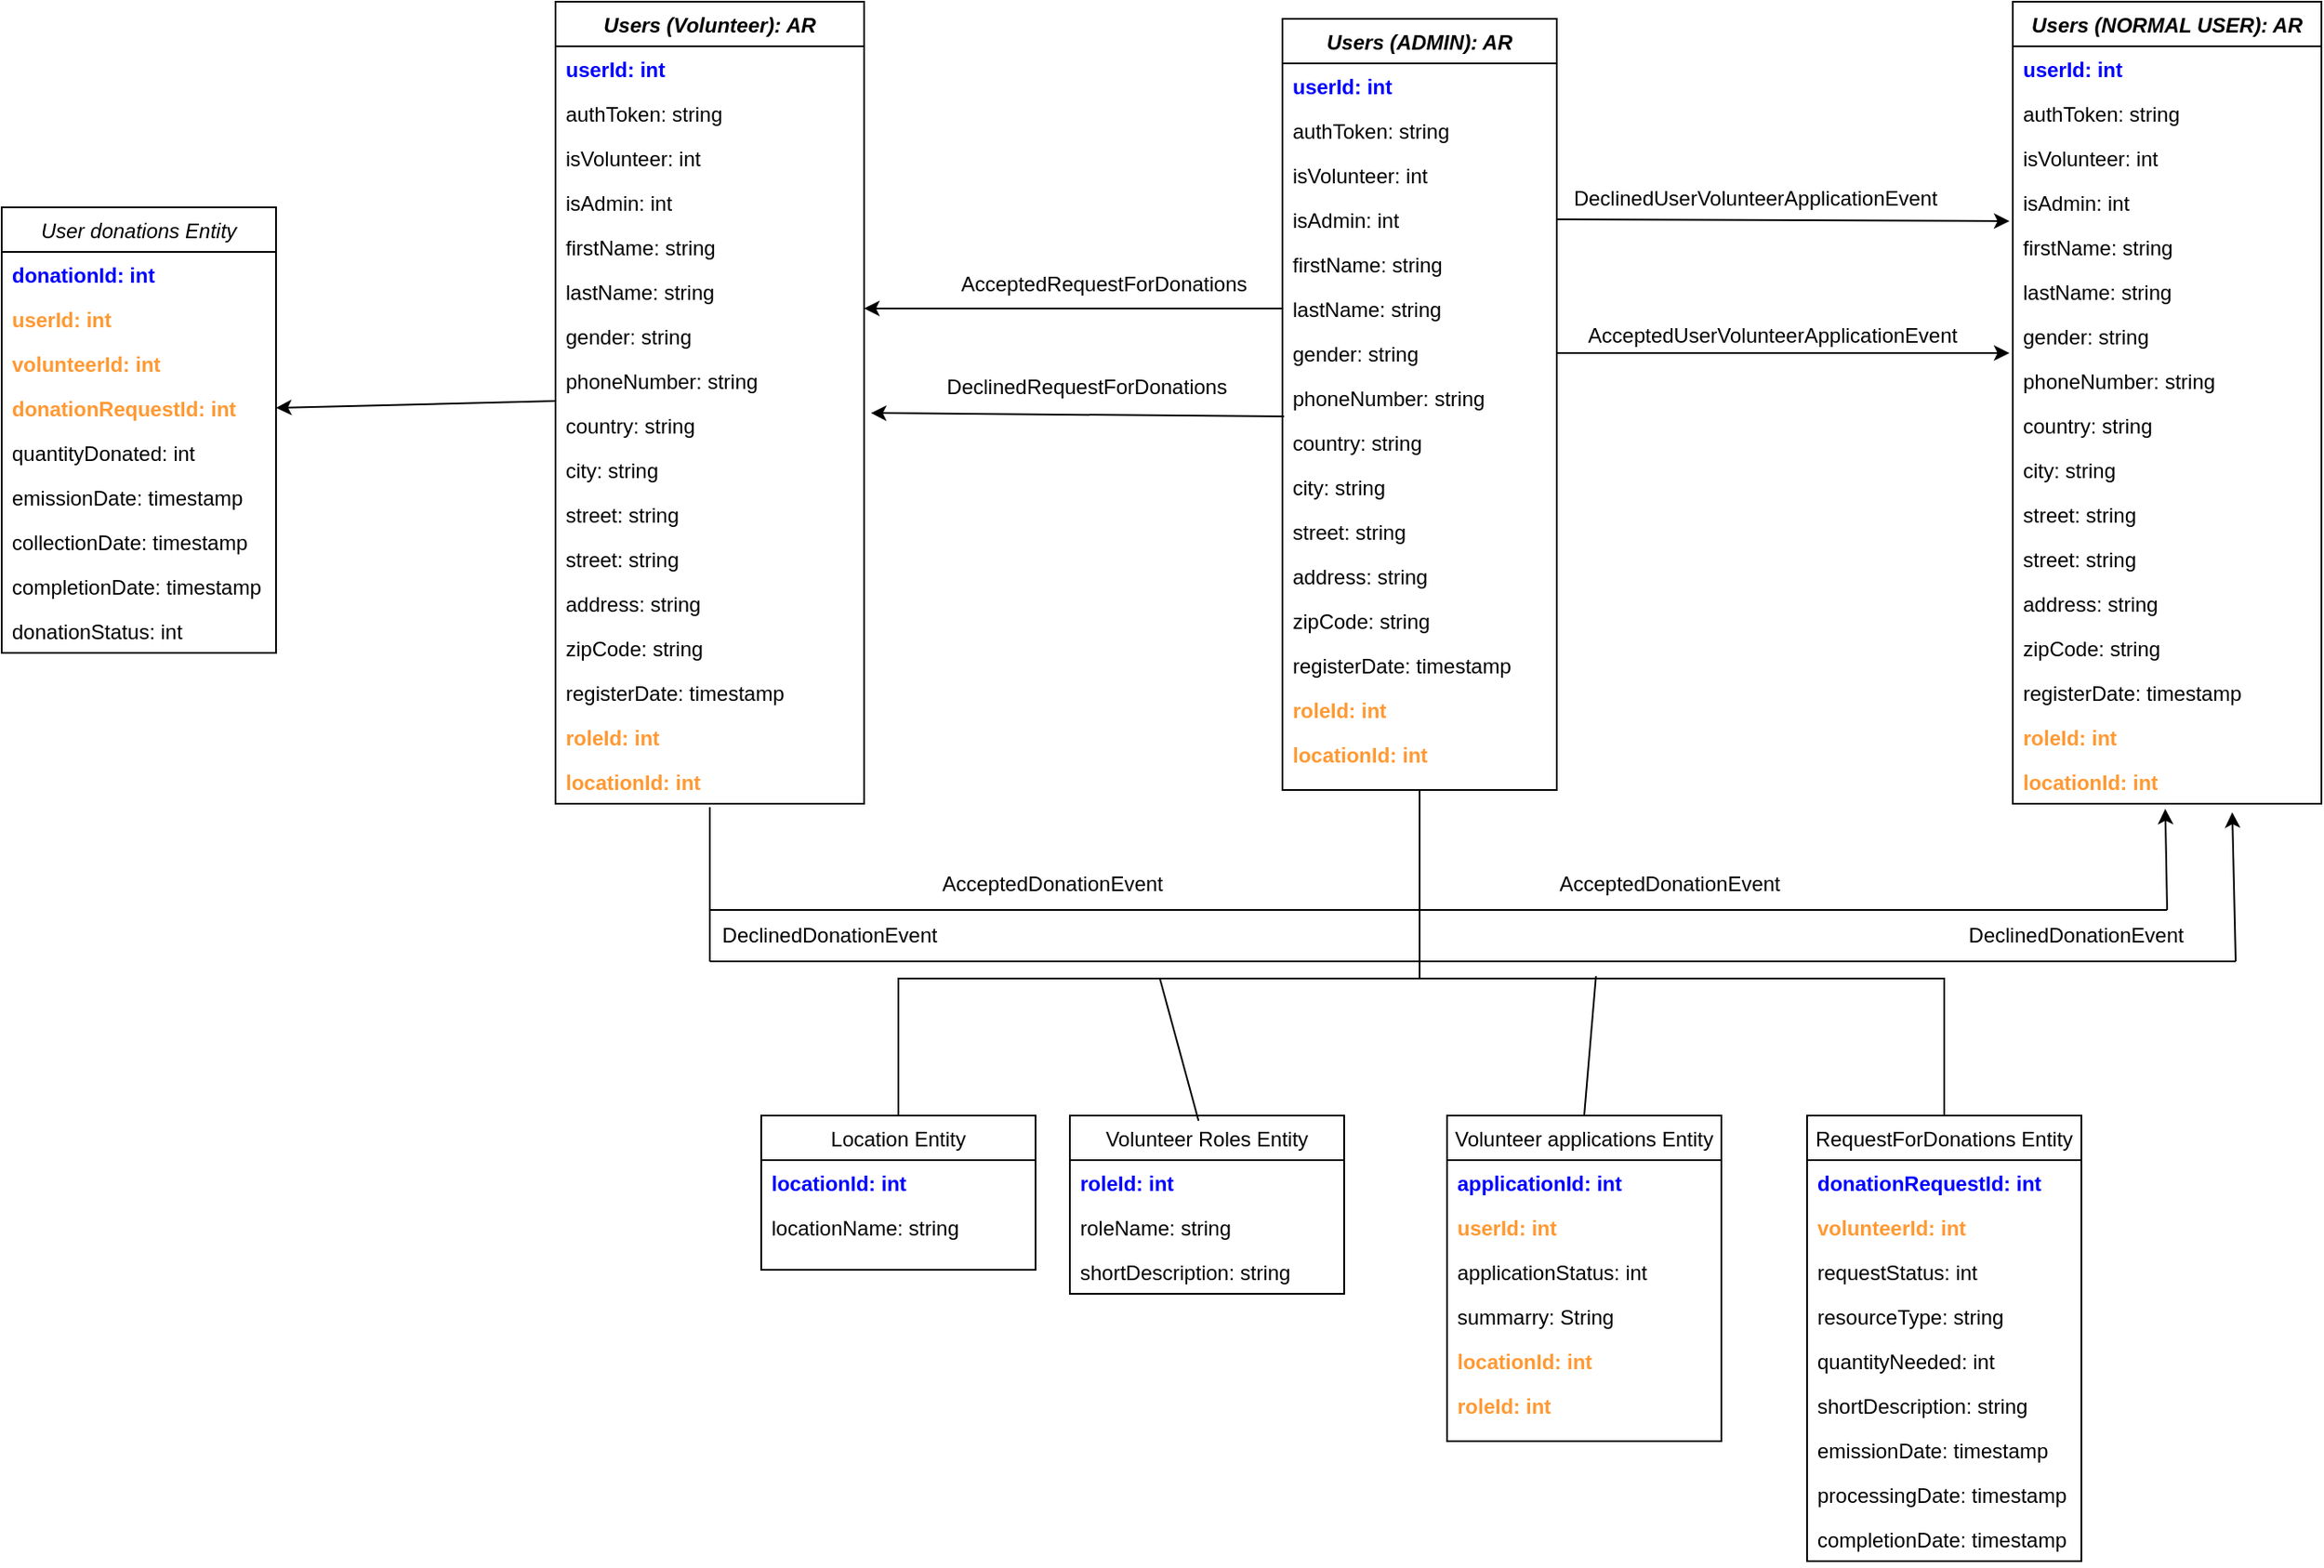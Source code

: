 <mxfile version="16.4.7" type="device"><diagram id="C5RBs43oDa-KdzZeNtuy" name="Page-1"><mxGraphModel dx="2500" dy="829" grid="1" gridSize="10" guides="1" tooltips="1" connect="1" arrows="1" fold="1" page="1" pageScale="1" pageWidth="827" pageHeight="1169" math="0" shadow="0"><root><mxCell id="WIyWlLk6GJQsqaUBKTNV-0"/><mxCell id="WIyWlLk6GJQsqaUBKTNV-1" parent="WIyWlLk6GJQsqaUBKTNV-0"/><mxCell id="zkfFHV4jXpPFQw0GAbJ--0" value="Users (ADMIN): AR" style="swimlane;fontStyle=3;align=center;verticalAlign=top;childLayout=stackLayout;horizontal=1;startSize=26;horizontalStack=0;resizeParent=1;resizeLast=0;collapsible=1;marginBottom=0;rounded=0;shadow=0;strokeWidth=1;" parent="WIyWlLk6GJQsqaUBKTNV-1" vertex="1"><mxGeometry x="334" y="40" width="160" height="450" as="geometry"><mxRectangle x="230" y="140" width="160" height="26" as="alternateBounds"/></mxGeometry></mxCell><mxCell id="zkfFHV4jXpPFQw0GAbJ--1" value="userId: int" style="text;align=left;verticalAlign=top;spacingLeft=4;spacingRight=4;overflow=hidden;rotatable=0;points=[[0,0.5],[1,0.5]];portConstraint=eastwest;fontColor=#0000FF;fontStyle=1" parent="zkfFHV4jXpPFQw0GAbJ--0" vertex="1"><mxGeometry y="26" width="160" height="26" as="geometry"/></mxCell><mxCell id="zkfFHV4jXpPFQw0GAbJ--2" value="authToken: string" style="text;align=left;verticalAlign=top;spacingLeft=4;spacingRight=4;overflow=hidden;rotatable=0;points=[[0,0.5],[1,0.5]];portConstraint=eastwest;rounded=0;shadow=0;html=0;" parent="zkfFHV4jXpPFQw0GAbJ--0" vertex="1"><mxGeometry y="52" width="160" height="26" as="geometry"/></mxCell><mxCell id="zkfFHV4jXpPFQw0GAbJ--3" value="isVolunteer: int" style="text;align=left;verticalAlign=top;spacingLeft=4;spacingRight=4;overflow=hidden;rotatable=0;points=[[0,0.5],[1,0.5]];portConstraint=eastwest;rounded=0;shadow=0;html=0;" parent="zkfFHV4jXpPFQw0GAbJ--0" vertex="1"><mxGeometry y="78" width="160" height="26" as="geometry"/></mxCell><mxCell id="nlO68xSII33YC9cMRVlt-18" value="isAdmin: int" style="text;align=left;verticalAlign=top;spacingLeft=4;spacingRight=4;overflow=hidden;rotatable=0;points=[[0,0.5],[1,0.5]];portConstraint=eastwest;" vertex="1" parent="zkfFHV4jXpPFQw0GAbJ--0"><mxGeometry y="104" width="160" height="26" as="geometry"/></mxCell><mxCell id="nlO68xSII33YC9cMRVlt-19" value="firstName: string" style="text;align=left;verticalAlign=top;spacingLeft=4;spacingRight=4;overflow=hidden;rotatable=0;points=[[0,0.5],[1,0.5]];portConstraint=eastwest;" vertex="1" parent="zkfFHV4jXpPFQw0GAbJ--0"><mxGeometry y="130" width="160" height="26" as="geometry"/></mxCell><mxCell id="nlO68xSII33YC9cMRVlt-20" value="lastName: string" style="text;align=left;verticalAlign=top;spacingLeft=4;spacingRight=4;overflow=hidden;rotatable=0;points=[[0,0.5],[1,0.5]];portConstraint=eastwest;rounded=0;shadow=0;html=0;" vertex="1" parent="zkfFHV4jXpPFQw0GAbJ--0"><mxGeometry y="156" width="160" height="26" as="geometry"/></mxCell><mxCell id="nlO68xSII33YC9cMRVlt-22" value="gender: string" style="text;align=left;verticalAlign=top;spacingLeft=4;spacingRight=4;overflow=hidden;rotatable=0;points=[[0,0.5],[1,0.5]];portConstraint=eastwest;" vertex="1" parent="zkfFHV4jXpPFQw0GAbJ--0"><mxGeometry y="182" width="160" height="26" as="geometry"/></mxCell><mxCell id="nlO68xSII33YC9cMRVlt-21" value="phoneNumber: string" style="text;align=left;verticalAlign=top;spacingLeft=4;spacingRight=4;overflow=hidden;rotatable=0;points=[[0,0.5],[1,0.5]];portConstraint=eastwest;rounded=0;shadow=0;html=0;" vertex="1" parent="zkfFHV4jXpPFQw0GAbJ--0"><mxGeometry y="208" width="160" height="26" as="geometry"/></mxCell><mxCell id="nlO68xSII33YC9cMRVlt-23" value="country: string" style="text;align=left;verticalAlign=top;spacingLeft=4;spacingRight=4;overflow=hidden;rotatable=0;points=[[0,0.5],[1,0.5]];portConstraint=eastwest;" vertex="1" parent="zkfFHV4jXpPFQw0GAbJ--0"><mxGeometry y="234" width="160" height="26" as="geometry"/></mxCell><mxCell id="nlO68xSII33YC9cMRVlt-24" value="city: string" style="text;align=left;verticalAlign=top;spacingLeft=4;spacingRight=4;overflow=hidden;rotatable=0;points=[[0,0.5],[1,0.5]];portConstraint=eastwest;rounded=0;shadow=0;html=0;" vertex="1" parent="zkfFHV4jXpPFQw0GAbJ--0"><mxGeometry y="260" width="160" height="26" as="geometry"/></mxCell><mxCell id="nlO68xSII33YC9cMRVlt-26" value="street: string" style="text;align=left;verticalAlign=top;spacingLeft=4;spacingRight=4;overflow=hidden;rotatable=0;points=[[0,0.5],[1,0.5]];portConstraint=eastwest;" vertex="1" parent="zkfFHV4jXpPFQw0GAbJ--0"><mxGeometry y="286" width="160" height="26" as="geometry"/></mxCell><mxCell id="nlO68xSII33YC9cMRVlt-25" value="address: string" style="text;align=left;verticalAlign=top;spacingLeft=4;spacingRight=4;overflow=hidden;rotatable=0;points=[[0,0.5],[1,0.5]];portConstraint=eastwest;rounded=0;shadow=0;html=0;" vertex="1" parent="zkfFHV4jXpPFQw0GAbJ--0"><mxGeometry y="312" width="160" height="26" as="geometry"/></mxCell><mxCell id="nlO68xSII33YC9cMRVlt-27" value="zipCode: string" style="text;align=left;verticalAlign=top;spacingLeft=4;spacingRight=4;overflow=hidden;rotatable=0;points=[[0,0.5],[1,0.5]];portConstraint=eastwest;rounded=0;shadow=0;html=0;" vertex="1" parent="zkfFHV4jXpPFQw0GAbJ--0"><mxGeometry y="338" width="160" height="26" as="geometry"/></mxCell><mxCell id="nlO68xSII33YC9cMRVlt-28" value="registerDate: timestamp" style="text;align=left;verticalAlign=top;spacingLeft=4;spacingRight=4;overflow=hidden;rotatable=0;points=[[0,0.5],[1,0.5]];portConstraint=eastwest;rounded=0;shadow=0;html=0;" vertex="1" parent="zkfFHV4jXpPFQw0GAbJ--0"><mxGeometry y="364" width="160" height="26" as="geometry"/></mxCell><mxCell id="nlO68xSII33YC9cMRVlt-29" value="roleId: int" style="text;align=left;verticalAlign=top;spacingLeft=4;spacingRight=4;overflow=hidden;rotatable=0;points=[[0,0.5],[1,0.5]];portConstraint=eastwest;rounded=0;shadow=0;html=0;fontStyle=1;fontColor=#FF9933;" vertex="1" parent="zkfFHV4jXpPFQw0GAbJ--0"><mxGeometry y="390" width="160" height="26" as="geometry"/></mxCell><mxCell id="nlO68xSII33YC9cMRVlt-30" value="locationId: int" style="text;align=left;verticalAlign=top;spacingLeft=4;spacingRight=4;overflow=hidden;rotatable=0;points=[[0,0.5],[1,0.5]];portConstraint=eastwest;rounded=0;shadow=0;html=0;fontStyle=1;fontColor=#FF9933;" vertex="1" parent="zkfFHV4jXpPFQw0GAbJ--0"><mxGeometry y="416" width="160" height="26" as="geometry"/></mxCell><mxCell id="zkfFHV4jXpPFQw0GAbJ--6" value="Volunteer Roles Entity" style="swimlane;fontStyle=0;align=center;verticalAlign=top;childLayout=stackLayout;horizontal=1;startSize=26;horizontalStack=0;resizeParent=1;resizeLast=0;collapsible=1;marginBottom=0;rounded=0;shadow=0;strokeWidth=1;" parent="WIyWlLk6GJQsqaUBKTNV-1" vertex="1"><mxGeometry x="210" y="680" width="160" height="104" as="geometry"><mxRectangle x="130" y="380" width="160" height="26" as="alternateBounds"/></mxGeometry></mxCell><mxCell id="zkfFHV4jXpPFQw0GAbJ--7" value="roleId: int" style="text;align=left;verticalAlign=top;spacingLeft=4;spacingRight=4;overflow=hidden;rotatable=0;points=[[0,0.5],[1,0.5]];portConstraint=eastwest;fontColor=#0000FF;fontStyle=1" parent="zkfFHV4jXpPFQw0GAbJ--6" vertex="1"><mxGeometry y="26" width="160" height="26" as="geometry"/></mxCell><mxCell id="nlO68xSII33YC9cMRVlt-33" value="roleName: string" style="text;align=left;verticalAlign=top;spacingLeft=4;spacingRight=4;overflow=hidden;rotatable=0;points=[[0,0.5],[1,0.5]];portConstraint=eastwest;" vertex="1" parent="zkfFHV4jXpPFQw0GAbJ--6"><mxGeometry y="52" width="160" height="26" as="geometry"/></mxCell><mxCell id="nlO68xSII33YC9cMRVlt-34" value="shortDescription: string" style="text;align=left;verticalAlign=top;spacingLeft=4;spacingRight=4;overflow=hidden;rotatable=0;points=[[0,0.5],[1,0.5]];portConstraint=eastwest;" vertex="1" parent="zkfFHV4jXpPFQw0GAbJ--6"><mxGeometry y="78" width="160" height="26" as="geometry"/></mxCell><mxCell id="zkfFHV4jXpPFQw0GAbJ--17" value="Location Entity" style="swimlane;fontStyle=0;align=center;verticalAlign=top;childLayout=stackLayout;horizontal=1;startSize=26;horizontalStack=0;resizeParent=1;resizeLast=0;collapsible=1;marginBottom=0;rounded=0;shadow=0;strokeWidth=1;" parent="WIyWlLk6GJQsqaUBKTNV-1" vertex="1"><mxGeometry x="30" y="680" width="160" height="90" as="geometry"><mxRectangle x="550" y="140" width="160" height="26" as="alternateBounds"/></mxGeometry></mxCell><mxCell id="zkfFHV4jXpPFQw0GAbJ--18" value="locationId: int" style="text;align=left;verticalAlign=top;spacingLeft=4;spacingRight=4;overflow=hidden;rotatable=0;points=[[0,0.5],[1,0.5]];portConstraint=eastwest;fontColor=#0000FF;fontStyle=1" parent="zkfFHV4jXpPFQw0GAbJ--17" vertex="1"><mxGeometry y="26" width="160" height="26" as="geometry"/></mxCell><mxCell id="nlO68xSII33YC9cMRVlt-32" value="locationName: string" style="text;align=left;verticalAlign=top;spacingLeft=4;spacingRight=4;overflow=hidden;rotatable=0;points=[[0,0.5],[1,0.5]];portConstraint=eastwest;" vertex="1" parent="zkfFHV4jXpPFQw0GAbJ--17"><mxGeometry y="52" width="160" height="26" as="geometry"/></mxCell><mxCell id="nlO68xSII33YC9cMRVlt-0" value="RequestForDonations Entity" style="swimlane;fontStyle=0;align=center;verticalAlign=top;childLayout=stackLayout;horizontal=1;startSize=26;horizontalStack=0;resizeParent=1;resizeLast=0;collapsible=1;marginBottom=0;rounded=0;shadow=0;strokeWidth=1;" vertex="1" parent="WIyWlLk6GJQsqaUBKTNV-1"><mxGeometry x="640" y="680" width="160" height="260" as="geometry"><mxRectangle x="550" y="140" width="160" height="26" as="alternateBounds"/></mxGeometry></mxCell><mxCell id="nlO68xSII33YC9cMRVlt-1" value="donationRequestId: int" style="text;align=left;verticalAlign=top;spacingLeft=4;spacingRight=4;overflow=hidden;rotatable=0;points=[[0,0.5],[1,0.5]];portConstraint=eastwest;fontColor=#0000FF;fontStyle=1" vertex="1" parent="nlO68xSII33YC9cMRVlt-0"><mxGeometry y="26" width="160" height="26" as="geometry"/></mxCell><mxCell id="nlO68xSII33YC9cMRVlt-2" value="volunteerId: int" style="text;align=left;verticalAlign=top;spacingLeft=4;spacingRight=4;overflow=hidden;rotatable=0;points=[[0,0.5],[1,0.5]];portConstraint=eastwest;rounded=0;shadow=0;html=0;fontStyle=1;fontColor=#FF9933;" vertex="1" parent="nlO68xSII33YC9cMRVlt-0"><mxGeometry y="52" width="160" height="26" as="geometry"/></mxCell><mxCell id="nlO68xSII33YC9cMRVlt-3" value="requestStatus: int" style="text;align=left;verticalAlign=top;spacingLeft=4;spacingRight=4;overflow=hidden;rotatable=0;points=[[0,0.5],[1,0.5]];portConstraint=eastwest;rounded=0;shadow=0;html=0;" vertex="1" parent="nlO68xSII33YC9cMRVlt-0"><mxGeometry y="78" width="160" height="26" as="geometry"/></mxCell><mxCell id="nlO68xSII33YC9cMRVlt-4" value="resourceType: string" style="text;align=left;verticalAlign=top;spacingLeft=4;spacingRight=4;overflow=hidden;rotatable=0;points=[[0,0.5],[1,0.5]];portConstraint=eastwest;rounded=0;shadow=0;html=0;" vertex="1" parent="nlO68xSII33YC9cMRVlt-0"><mxGeometry y="104" width="160" height="26" as="geometry"/></mxCell><mxCell id="nlO68xSII33YC9cMRVlt-5" value="quantityNeeded: int" style="text;align=left;verticalAlign=top;spacingLeft=4;spacingRight=4;overflow=hidden;rotatable=0;points=[[0,0.5],[1,0.5]];portConstraint=eastwest;rounded=0;shadow=0;html=0;" vertex="1" parent="nlO68xSII33YC9cMRVlt-0"><mxGeometry y="130" width="160" height="26" as="geometry"/></mxCell><mxCell id="nlO68xSII33YC9cMRVlt-36" value="shortDescription: string" style="text;align=left;verticalAlign=top;spacingLeft=4;spacingRight=4;overflow=hidden;rotatable=0;points=[[0,0.5],[1,0.5]];portConstraint=eastwest;rounded=0;shadow=0;html=0;" vertex="1" parent="nlO68xSII33YC9cMRVlt-0"><mxGeometry y="156" width="160" height="26" as="geometry"/></mxCell><mxCell id="nlO68xSII33YC9cMRVlt-37" value="emissionDate: timestamp" style="text;align=left;verticalAlign=top;spacingLeft=4;spacingRight=4;overflow=hidden;rotatable=0;points=[[0,0.5],[1,0.5]];portConstraint=eastwest;rounded=0;shadow=0;html=0;" vertex="1" parent="nlO68xSII33YC9cMRVlt-0"><mxGeometry y="182" width="160" height="26" as="geometry"/></mxCell><mxCell id="nlO68xSII33YC9cMRVlt-38" value="processingDate: timestamp" style="text;align=left;verticalAlign=top;spacingLeft=4;spacingRight=4;overflow=hidden;rotatable=0;points=[[0,0.5],[1,0.5]];portConstraint=eastwest;rounded=0;shadow=0;html=0;" vertex="1" parent="nlO68xSII33YC9cMRVlt-0"><mxGeometry y="208" width="160" height="26" as="geometry"/></mxCell><mxCell id="nlO68xSII33YC9cMRVlt-39" value="completionDate: timestamp" style="text;align=left;verticalAlign=top;spacingLeft=4;spacingRight=4;overflow=hidden;rotatable=0;points=[[0,0.5],[1,0.5]];portConstraint=eastwest;rounded=0;shadow=0;html=0;" vertex="1" parent="nlO68xSII33YC9cMRVlt-0"><mxGeometry y="234" width="160" height="26" as="geometry"/></mxCell><mxCell id="nlO68xSII33YC9cMRVlt-9" value="Volunteer applications Entity" style="swimlane;fontStyle=0;align=center;verticalAlign=top;childLayout=stackLayout;horizontal=1;startSize=26;horizontalStack=0;resizeParent=1;resizeLast=0;collapsible=1;marginBottom=0;rounded=0;shadow=0;strokeWidth=1;" vertex="1" parent="WIyWlLk6GJQsqaUBKTNV-1"><mxGeometry x="430" y="680" width="160" height="190" as="geometry"><mxRectangle x="550" y="140" width="160" height="26" as="alternateBounds"/></mxGeometry></mxCell><mxCell id="nlO68xSII33YC9cMRVlt-10" value="applicationId: int" style="text;align=left;verticalAlign=top;spacingLeft=4;spacingRight=4;overflow=hidden;rotatable=0;points=[[0,0.5],[1,0.5]];portConstraint=eastwest;fontColor=#0000FF;fontStyle=1" vertex="1" parent="nlO68xSII33YC9cMRVlt-9"><mxGeometry y="26" width="160" height="26" as="geometry"/></mxCell><mxCell id="nlO68xSII33YC9cMRVlt-11" value="userId: int" style="text;align=left;verticalAlign=top;spacingLeft=4;spacingRight=4;overflow=hidden;rotatable=0;points=[[0,0.5],[1,0.5]];portConstraint=eastwest;rounded=0;shadow=0;html=0;fontStyle=1;fontColor=#FF9933;" vertex="1" parent="nlO68xSII33YC9cMRVlt-9"><mxGeometry y="52" width="160" height="26" as="geometry"/></mxCell><mxCell id="nlO68xSII33YC9cMRVlt-12" value="applicationStatus: int" style="text;align=left;verticalAlign=top;spacingLeft=4;spacingRight=4;overflow=hidden;rotatable=0;points=[[0,0.5],[1,0.5]];portConstraint=eastwest;rounded=0;shadow=0;html=0;" vertex="1" parent="nlO68xSII33YC9cMRVlt-9"><mxGeometry y="78" width="160" height="26" as="geometry"/></mxCell><mxCell id="nlO68xSII33YC9cMRVlt-13" value="summarry: String" style="text;align=left;verticalAlign=top;spacingLeft=4;spacingRight=4;overflow=hidden;rotatable=0;points=[[0,0.5],[1,0.5]];portConstraint=eastwest;rounded=0;shadow=0;html=0;" vertex="1" parent="nlO68xSII33YC9cMRVlt-9"><mxGeometry y="104" width="160" height="26" as="geometry"/></mxCell><mxCell id="nlO68xSII33YC9cMRVlt-14" value="locationId: int" style="text;align=left;verticalAlign=top;spacingLeft=4;spacingRight=4;overflow=hidden;rotatable=0;points=[[0,0.5],[1,0.5]];portConstraint=eastwest;rounded=0;shadow=0;html=0;fontStyle=1;fontColor=#FF9933;" vertex="1" parent="nlO68xSII33YC9cMRVlt-9"><mxGeometry y="130" width="160" height="26" as="geometry"/></mxCell><mxCell id="nlO68xSII33YC9cMRVlt-35" value="roleId: int" style="text;align=left;verticalAlign=top;spacingLeft=4;spacingRight=4;overflow=hidden;rotatable=0;points=[[0,0.5],[1,0.5]];portConstraint=eastwest;rounded=0;shadow=0;html=0;fontColor=#FF9933;fontStyle=1" vertex="1" parent="nlO68xSII33YC9cMRVlt-9"><mxGeometry y="156" width="160" height="26" as="geometry"/></mxCell><mxCell id="nlO68xSII33YC9cMRVlt-40" value="User donations Entity" style="swimlane;fontStyle=2;align=center;verticalAlign=top;childLayout=stackLayout;horizontal=1;startSize=26;horizontalStack=0;resizeParent=1;resizeLast=0;collapsible=1;marginBottom=0;rounded=0;shadow=0;strokeWidth=1;" vertex="1" parent="WIyWlLk6GJQsqaUBKTNV-1"><mxGeometry x="-413" y="150" width="160" height="260" as="geometry"><mxRectangle x="230" y="140" width="160" height="26" as="alternateBounds"/></mxGeometry></mxCell><mxCell id="nlO68xSII33YC9cMRVlt-41" value="donationId: int" style="text;align=left;verticalAlign=top;spacingLeft=4;spacingRight=4;overflow=hidden;rotatable=0;points=[[0,0.5],[1,0.5]];portConstraint=eastwest;fontColor=#0000FF;fontStyle=1" vertex="1" parent="nlO68xSII33YC9cMRVlt-40"><mxGeometry y="26" width="160" height="26" as="geometry"/></mxCell><mxCell id="nlO68xSII33YC9cMRVlt-42" value="userId: int" style="text;align=left;verticalAlign=top;spacingLeft=4;spacingRight=4;overflow=hidden;rotatable=0;points=[[0,0.5],[1,0.5]];portConstraint=eastwest;rounded=0;shadow=0;html=0;fontStyle=1;fontColor=#FF9933;" vertex="1" parent="nlO68xSII33YC9cMRVlt-40"><mxGeometry y="52" width="160" height="26" as="geometry"/></mxCell><mxCell id="nlO68xSII33YC9cMRVlt-43" value="volunteerId: int" style="text;align=left;verticalAlign=top;spacingLeft=4;spacingRight=4;overflow=hidden;rotatable=0;points=[[0,0.5],[1,0.5]];portConstraint=eastwest;rounded=0;shadow=0;html=0;fontStyle=1;fontColor=#FF9933;" vertex="1" parent="nlO68xSII33YC9cMRVlt-40"><mxGeometry y="78" width="160" height="26" as="geometry"/></mxCell><mxCell id="nlO68xSII33YC9cMRVlt-44" value="donationRequestId: int" style="text;align=left;verticalAlign=top;spacingLeft=4;spacingRight=4;overflow=hidden;rotatable=0;points=[[0,0.5],[1,0.5]];portConstraint=eastwest;fontStyle=1;fontColor=#FF9933;" vertex="1" parent="nlO68xSII33YC9cMRVlt-40"><mxGeometry y="104" width="160" height="26" as="geometry"/></mxCell><mxCell id="nlO68xSII33YC9cMRVlt-45" value="quantityDonated: int" style="text;align=left;verticalAlign=top;spacingLeft=4;spacingRight=4;overflow=hidden;rotatable=0;points=[[0,0.5],[1,0.5]];portConstraint=eastwest;" vertex="1" parent="nlO68xSII33YC9cMRVlt-40"><mxGeometry y="130" width="160" height="26" as="geometry"/></mxCell><mxCell id="nlO68xSII33YC9cMRVlt-46" value="emissionDate: timestamp" style="text;align=left;verticalAlign=top;spacingLeft=4;spacingRight=4;overflow=hidden;rotatable=0;points=[[0,0.5],[1,0.5]];portConstraint=eastwest;rounded=0;shadow=0;html=0;" vertex="1" parent="nlO68xSII33YC9cMRVlt-40"><mxGeometry y="156" width="160" height="26" as="geometry"/></mxCell><mxCell id="nlO68xSII33YC9cMRVlt-47" value="collectionDate: timestamp" style="text;align=left;verticalAlign=top;spacingLeft=4;spacingRight=4;overflow=hidden;rotatable=0;points=[[0,0.5],[1,0.5]];portConstraint=eastwest;" vertex="1" parent="nlO68xSII33YC9cMRVlt-40"><mxGeometry y="182" width="160" height="26" as="geometry"/></mxCell><mxCell id="nlO68xSII33YC9cMRVlt-48" value="completionDate: timestamp" style="text;align=left;verticalAlign=top;spacingLeft=4;spacingRight=4;overflow=hidden;rotatable=0;points=[[0,0.5],[1,0.5]];portConstraint=eastwest;rounded=0;shadow=0;html=0;" vertex="1" parent="nlO68xSII33YC9cMRVlt-40"><mxGeometry y="208" width="160" height="26" as="geometry"/></mxCell><mxCell id="nlO68xSII33YC9cMRVlt-49" value="donationStatus: int" style="text;align=left;verticalAlign=top;spacingLeft=4;spacingRight=4;overflow=hidden;rotatable=0;points=[[0,0.5],[1,0.5]];portConstraint=eastwest;" vertex="1" parent="nlO68xSII33YC9cMRVlt-40"><mxGeometry y="234" width="160" height="26" as="geometry"/></mxCell><mxCell id="nlO68xSII33YC9cMRVlt-91" value="Users (NORMAL USER): AR" style="swimlane;fontStyle=3;align=center;verticalAlign=top;childLayout=stackLayout;horizontal=1;startSize=26;horizontalStack=0;resizeParent=1;resizeLast=0;collapsible=1;marginBottom=0;rounded=0;shadow=0;strokeWidth=1;" vertex="1" parent="WIyWlLk6GJQsqaUBKTNV-1"><mxGeometry x="760" y="30" width="180" height="468" as="geometry"><mxRectangle x="230" y="140" width="160" height="26" as="alternateBounds"/></mxGeometry></mxCell><mxCell id="nlO68xSII33YC9cMRVlt-92" value="userId: int" style="text;align=left;verticalAlign=top;spacingLeft=4;spacingRight=4;overflow=hidden;rotatable=0;points=[[0,0.5],[1,0.5]];portConstraint=eastwest;fontColor=#0000FF;fontStyle=1" vertex="1" parent="nlO68xSII33YC9cMRVlt-91"><mxGeometry y="26" width="180" height="26" as="geometry"/></mxCell><mxCell id="nlO68xSII33YC9cMRVlt-93" value="authToken: string" style="text;align=left;verticalAlign=top;spacingLeft=4;spacingRight=4;overflow=hidden;rotatable=0;points=[[0,0.5],[1,0.5]];portConstraint=eastwest;rounded=0;shadow=0;html=0;" vertex="1" parent="nlO68xSII33YC9cMRVlt-91"><mxGeometry y="52" width="180" height="26" as="geometry"/></mxCell><mxCell id="nlO68xSII33YC9cMRVlt-94" value="isVolunteer: int" style="text;align=left;verticalAlign=top;spacingLeft=4;spacingRight=4;overflow=hidden;rotatable=0;points=[[0,0.5],[1,0.5]];portConstraint=eastwest;rounded=0;shadow=0;html=0;" vertex="1" parent="nlO68xSII33YC9cMRVlt-91"><mxGeometry y="78" width="180" height="26" as="geometry"/></mxCell><mxCell id="nlO68xSII33YC9cMRVlt-95" value="isAdmin: int" style="text;align=left;verticalAlign=top;spacingLeft=4;spacingRight=4;overflow=hidden;rotatable=0;points=[[0,0.5],[1,0.5]];portConstraint=eastwest;" vertex="1" parent="nlO68xSII33YC9cMRVlt-91"><mxGeometry y="104" width="180" height="26" as="geometry"/></mxCell><mxCell id="nlO68xSII33YC9cMRVlt-96" value="firstName: string" style="text;align=left;verticalAlign=top;spacingLeft=4;spacingRight=4;overflow=hidden;rotatable=0;points=[[0,0.5],[1,0.5]];portConstraint=eastwest;" vertex="1" parent="nlO68xSII33YC9cMRVlt-91"><mxGeometry y="130" width="180" height="26" as="geometry"/></mxCell><mxCell id="nlO68xSII33YC9cMRVlt-97" value="lastName: string" style="text;align=left;verticalAlign=top;spacingLeft=4;spacingRight=4;overflow=hidden;rotatable=0;points=[[0,0.5],[1,0.5]];portConstraint=eastwest;rounded=0;shadow=0;html=0;" vertex="1" parent="nlO68xSII33YC9cMRVlt-91"><mxGeometry y="156" width="180" height="26" as="geometry"/></mxCell><mxCell id="nlO68xSII33YC9cMRVlt-98" value="gender: string" style="text;align=left;verticalAlign=top;spacingLeft=4;spacingRight=4;overflow=hidden;rotatable=0;points=[[0,0.5],[1,0.5]];portConstraint=eastwest;" vertex="1" parent="nlO68xSII33YC9cMRVlt-91"><mxGeometry y="182" width="180" height="26" as="geometry"/></mxCell><mxCell id="nlO68xSII33YC9cMRVlt-99" value="phoneNumber: string" style="text;align=left;verticalAlign=top;spacingLeft=4;spacingRight=4;overflow=hidden;rotatable=0;points=[[0,0.5],[1,0.5]];portConstraint=eastwest;rounded=0;shadow=0;html=0;" vertex="1" parent="nlO68xSII33YC9cMRVlt-91"><mxGeometry y="208" width="180" height="26" as="geometry"/></mxCell><mxCell id="nlO68xSII33YC9cMRVlt-100" value="country: string" style="text;align=left;verticalAlign=top;spacingLeft=4;spacingRight=4;overflow=hidden;rotatable=0;points=[[0,0.5],[1,0.5]];portConstraint=eastwest;" vertex="1" parent="nlO68xSII33YC9cMRVlt-91"><mxGeometry y="234" width="180" height="26" as="geometry"/></mxCell><mxCell id="nlO68xSII33YC9cMRVlt-101" value="city: string" style="text;align=left;verticalAlign=top;spacingLeft=4;spacingRight=4;overflow=hidden;rotatable=0;points=[[0,0.5],[1,0.5]];portConstraint=eastwest;rounded=0;shadow=0;html=0;" vertex="1" parent="nlO68xSII33YC9cMRVlt-91"><mxGeometry y="260" width="180" height="26" as="geometry"/></mxCell><mxCell id="nlO68xSII33YC9cMRVlt-102" value="street: string" style="text;align=left;verticalAlign=top;spacingLeft=4;spacingRight=4;overflow=hidden;rotatable=0;points=[[0,0.5],[1,0.5]];portConstraint=eastwest;" vertex="1" parent="nlO68xSII33YC9cMRVlt-91"><mxGeometry y="286" width="180" height="26" as="geometry"/></mxCell><mxCell id="nlO68xSII33YC9cMRVlt-108" value="street: string" style="text;align=left;verticalAlign=top;spacingLeft=4;spacingRight=4;overflow=hidden;rotatable=0;points=[[0,0.5],[1,0.5]];portConstraint=eastwest;" vertex="1" parent="nlO68xSII33YC9cMRVlt-91"><mxGeometry y="312" width="180" height="26" as="geometry"/></mxCell><mxCell id="nlO68xSII33YC9cMRVlt-103" value="address: string" style="text;align=left;verticalAlign=top;spacingLeft=4;spacingRight=4;overflow=hidden;rotatable=0;points=[[0,0.5],[1,0.5]];portConstraint=eastwest;rounded=0;shadow=0;html=0;" vertex="1" parent="nlO68xSII33YC9cMRVlt-91"><mxGeometry y="338" width="180" height="26" as="geometry"/></mxCell><mxCell id="nlO68xSII33YC9cMRVlt-104" value="zipCode: string" style="text;align=left;verticalAlign=top;spacingLeft=4;spacingRight=4;overflow=hidden;rotatable=0;points=[[0,0.5],[1,0.5]];portConstraint=eastwest;rounded=0;shadow=0;html=0;" vertex="1" parent="nlO68xSII33YC9cMRVlt-91"><mxGeometry y="364" width="180" height="26" as="geometry"/></mxCell><mxCell id="nlO68xSII33YC9cMRVlt-105" value="registerDate: timestamp" style="text;align=left;verticalAlign=top;spacingLeft=4;spacingRight=4;overflow=hidden;rotatable=0;points=[[0,0.5],[1,0.5]];portConstraint=eastwest;rounded=0;shadow=0;html=0;" vertex="1" parent="nlO68xSII33YC9cMRVlt-91"><mxGeometry y="390" width="180" height="26" as="geometry"/></mxCell><mxCell id="nlO68xSII33YC9cMRVlt-106" value="roleId: int" style="text;align=left;verticalAlign=top;spacingLeft=4;spacingRight=4;overflow=hidden;rotatable=0;points=[[0,0.5],[1,0.5]];portConstraint=eastwest;rounded=0;shadow=0;html=0;fontStyle=1;fontColor=#FF9933;" vertex="1" parent="nlO68xSII33YC9cMRVlt-91"><mxGeometry y="416" width="180" height="26" as="geometry"/></mxCell><mxCell id="nlO68xSII33YC9cMRVlt-107" value="locationId: int" style="text;align=left;verticalAlign=top;spacingLeft=4;spacingRight=4;overflow=hidden;rotatable=0;points=[[0,0.5],[1,0.5]];portConstraint=eastwest;rounded=0;shadow=0;html=0;fontStyle=1;fontColor=#FF9933;" vertex="1" parent="nlO68xSII33YC9cMRVlt-91"><mxGeometry y="442" width="180" height="26" as="geometry"/></mxCell><mxCell id="nlO68xSII33YC9cMRVlt-109" value="" style="endArrow=classic;html=1;rounded=0;fontColor=#FF9933;exitX=1;exitY=0.5;exitDx=0;exitDy=0;entryX=-0.011;entryY=-0.115;entryDx=0;entryDy=0;entryPerimeter=0;" edge="1" parent="WIyWlLk6GJQsqaUBKTNV-1" source="nlO68xSII33YC9cMRVlt-22" target="nlO68xSII33YC9cMRVlt-99"><mxGeometry width="50" height="50" relative="1" as="geometry"><mxPoint x="700" y="320" as="sourcePoint"/><mxPoint x="750" y="270" as="targetPoint"/></mxGeometry></mxCell><mxCell id="nlO68xSII33YC9cMRVlt-110" value="AcceptedUserVolunteerApplicationEvent" style="text;html=1;strokeColor=none;fillColor=none;align=center;verticalAlign=middle;whiteSpace=wrap;rounded=0;fontColor=#000000;" vertex="1" parent="WIyWlLk6GJQsqaUBKTNV-1"><mxGeometry x="590" y="210" width="60" height="30" as="geometry"/></mxCell><mxCell id="nlO68xSII33YC9cMRVlt-113" value="" style="endArrow=classic;html=1;rounded=0;fontColor=#000000;exitX=1;exitY=0.5;exitDx=0;exitDy=0;entryX=-0.011;entryY=0.923;entryDx=0;entryDy=0;entryPerimeter=0;" edge="1" parent="WIyWlLk6GJQsqaUBKTNV-1" source="nlO68xSII33YC9cMRVlt-18" target="nlO68xSII33YC9cMRVlt-95"><mxGeometry width="50" height="50" relative="1" as="geometry"><mxPoint x="700" y="320" as="sourcePoint"/><mxPoint x="750" y="270" as="targetPoint"/></mxGeometry></mxCell><mxCell id="nlO68xSII33YC9cMRVlt-114" value="DeclinedUserVolunteerApplicationEvent" style="text;html=1;strokeColor=none;fillColor=none;align=center;verticalAlign=middle;whiteSpace=wrap;rounded=0;fontColor=#000000;" vertex="1" parent="WIyWlLk6GJQsqaUBKTNV-1"><mxGeometry x="580" y="130" width="60" height="30" as="geometry"/></mxCell><mxCell id="nlO68xSII33YC9cMRVlt-116" value="Users (Volunteer): AR" style="swimlane;fontStyle=3;align=center;verticalAlign=top;childLayout=stackLayout;horizontal=1;startSize=26;horizontalStack=0;resizeParent=1;resizeLast=0;collapsible=1;marginBottom=0;rounded=0;shadow=0;strokeWidth=1;" vertex="1" parent="WIyWlLk6GJQsqaUBKTNV-1"><mxGeometry x="-90" y="30" width="180" height="468" as="geometry"><mxRectangle x="230" y="140" width="160" height="26" as="alternateBounds"/></mxGeometry></mxCell><mxCell id="nlO68xSII33YC9cMRVlt-117" value="userId: int" style="text;align=left;verticalAlign=top;spacingLeft=4;spacingRight=4;overflow=hidden;rotatable=0;points=[[0,0.5],[1,0.5]];portConstraint=eastwest;fontColor=#0000FF;fontStyle=1" vertex="1" parent="nlO68xSII33YC9cMRVlt-116"><mxGeometry y="26" width="180" height="26" as="geometry"/></mxCell><mxCell id="nlO68xSII33YC9cMRVlt-118" value="authToken: string" style="text;align=left;verticalAlign=top;spacingLeft=4;spacingRight=4;overflow=hidden;rotatable=0;points=[[0,0.5],[1,0.5]];portConstraint=eastwest;rounded=0;shadow=0;html=0;" vertex="1" parent="nlO68xSII33YC9cMRVlt-116"><mxGeometry y="52" width="180" height="26" as="geometry"/></mxCell><mxCell id="nlO68xSII33YC9cMRVlt-119" value="isVolunteer: int" style="text;align=left;verticalAlign=top;spacingLeft=4;spacingRight=4;overflow=hidden;rotatable=0;points=[[0,0.5],[1,0.5]];portConstraint=eastwest;rounded=0;shadow=0;html=0;" vertex="1" parent="nlO68xSII33YC9cMRVlt-116"><mxGeometry y="78" width="180" height="26" as="geometry"/></mxCell><mxCell id="nlO68xSII33YC9cMRVlt-120" value="isAdmin: int" style="text;align=left;verticalAlign=top;spacingLeft=4;spacingRight=4;overflow=hidden;rotatable=0;points=[[0,0.5],[1,0.5]];portConstraint=eastwest;" vertex="1" parent="nlO68xSII33YC9cMRVlt-116"><mxGeometry y="104" width="180" height="26" as="geometry"/></mxCell><mxCell id="nlO68xSII33YC9cMRVlt-121" value="firstName: string" style="text;align=left;verticalAlign=top;spacingLeft=4;spacingRight=4;overflow=hidden;rotatable=0;points=[[0,0.5],[1,0.5]];portConstraint=eastwest;" vertex="1" parent="nlO68xSII33YC9cMRVlt-116"><mxGeometry y="130" width="180" height="26" as="geometry"/></mxCell><mxCell id="nlO68xSII33YC9cMRVlt-122" value="lastName: string" style="text;align=left;verticalAlign=top;spacingLeft=4;spacingRight=4;overflow=hidden;rotatable=0;points=[[0,0.5],[1,0.5]];portConstraint=eastwest;rounded=0;shadow=0;html=0;" vertex="1" parent="nlO68xSII33YC9cMRVlt-116"><mxGeometry y="156" width="180" height="26" as="geometry"/></mxCell><mxCell id="nlO68xSII33YC9cMRVlt-123" value="gender: string" style="text;align=left;verticalAlign=top;spacingLeft=4;spacingRight=4;overflow=hidden;rotatable=0;points=[[0,0.5],[1,0.5]];portConstraint=eastwest;" vertex="1" parent="nlO68xSII33YC9cMRVlt-116"><mxGeometry y="182" width="180" height="26" as="geometry"/></mxCell><mxCell id="nlO68xSII33YC9cMRVlt-124" value="phoneNumber: string" style="text;align=left;verticalAlign=top;spacingLeft=4;spacingRight=4;overflow=hidden;rotatable=0;points=[[0,0.5],[1,0.5]];portConstraint=eastwest;rounded=0;shadow=0;html=0;" vertex="1" parent="nlO68xSII33YC9cMRVlt-116"><mxGeometry y="208" width="180" height="26" as="geometry"/></mxCell><mxCell id="nlO68xSII33YC9cMRVlt-125" value="country: string" style="text;align=left;verticalAlign=top;spacingLeft=4;spacingRight=4;overflow=hidden;rotatable=0;points=[[0,0.5],[1,0.5]];portConstraint=eastwest;" vertex="1" parent="nlO68xSII33YC9cMRVlt-116"><mxGeometry y="234" width="180" height="26" as="geometry"/></mxCell><mxCell id="nlO68xSII33YC9cMRVlt-126" value="city: string" style="text;align=left;verticalAlign=top;spacingLeft=4;spacingRight=4;overflow=hidden;rotatable=0;points=[[0,0.5],[1,0.5]];portConstraint=eastwest;rounded=0;shadow=0;html=0;" vertex="1" parent="nlO68xSII33YC9cMRVlt-116"><mxGeometry y="260" width="180" height="26" as="geometry"/></mxCell><mxCell id="nlO68xSII33YC9cMRVlt-127" value="street: string" style="text;align=left;verticalAlign=top;spacingLeft=4;spacingRight=4;overflow=hidden;rotatable=0;points=[[0,0.5],[1,0.5]];portConstraint=eastwest;" vertex="1" parent="nlO68xSII33YC9cMRVlt-116"><mxGeometry y="286" width="180" height="26" as="geometry"/></mxCell><mxCell id="nlO68xSII33YC9cMRVlt-128" value="street: string" style="text;align=left;verticalAlign=top;spacingLeft=4;spacingRight=4;overflow=hidden;rotatable=0;points=[[0,0.5],[1,0.5]];portConstraint=eastwest;" vertex="1" parent="nlO68xSII33YC9cMRVlt-116"><mxGeometry y="312" width="180" height="26" as="geometry"/></mxCell><mxCell id="nlO68xSII33YC9cMRVlt-129" value="address: string" style="text;align=left;verticalAlign=top;spacingLeft=4;spacingRight=4;overflow=hidden;rotatable=0;points=[[0,0.5],[1,0.5]];portConstraint=eastwest;rounded=0;shadow=0;html=0;" vertex="1" parent="nlO68xSII33YC9cMRVlt-116"><mxGeometry y="338" width="180" height="26" as="geometry"/></mxCell><mxCell id="nlO68xSII33YC9cMRVlt-130" value="zipCode: string" style="text;align=left;verticalAlign=top;spacingLeft=4;spacingRight=4;overflow=hidden;rotatable=0;points=[[0,0.5],[1,0.5]];portConstraint=eastwest;rounded=0;shadow=0;html=0;" vertex="1" parent="nlO68xSII33YC9cMRVlt-116"><mxGeometry y="364" width="180" height="26" as="geometry"/></mxCell><mxCell id="nlO68xSII33YC9cMRVlt-131" value="registerDate: timestamp" style="text;align=left;verticalAlign=top;spacingLeft=4;spacingRight=4;overflow=hidden;rotatable=0;points=[[0,0.5],[1,0.5]];portConstraint=eastwest;rounded=0;shadow=0;html=0;" vertex="1" parent="nlO68xSII33YC9cMRVlt-116"><mxGeometry y="390" width="180" height="26" as="geometry"/></mxCell><mxCell id="nlO68xSII33YC9cMRVlt-132" value="roleId: int" style="text;align=left;verticalAlign=top;spacingLeft=4;spacingRight=4;overflow=hidden;rotatable=0;points=[[0,0.5],[1,0.5]];portConstraint=eastwest;rounded=0;shadow=0;html=0;fontStyle=1;fontColor=#FF9933;" vertex="1" parent="nlO68xSII33YC9cMRVlt-116"><mxGeometry y="416" width="180" height="26" as="geometry"/></mxCell><mxCell id="nlO68xSII33YC9cMRVlt-133" value="locationId: int" style="text;align=left;verticalAlign=top;spacingLeft=4;spacingRight=4;overflow=hidden;rotatable=0;points=[[0,0.5],[1,0.5]];portConstraint=eastwest;rounded=0;shadow=0;html=0;fontStyle=1;fontColor=#FF9933;" vertex="1" parent="nlO68xSII33YC9cMRVlt-116"><mxGeometry y="442" width="180" height="26" as="geometry"/></mxCell><mxCell id="nlO68xSII33YC9cMRVlt-135" value="" style="endArrow=classic;html=1;rounded=0;fontColor=#000000;exitX=0;exitY=0.5;exitDx=0;exitDy=0;" edge="1" parent="WIyWlLk6GJQsqaUBKTNV-1" source="nlO68xSII33YC9cMRVlt-20"><mxGeometry width="50" height="50" relative="1" as="geometry"><mxPoint x="240" y="210" as="sourcePoint"/><mxPoint x="90" y="209" as="targetPoint"/></mxGeometry></mxCell><mxCell id="nlO68xSII33YC9cMRVlt-136" value="AcceptedRequestForDonations" style="text;html=1;strokeColor=none;fillColor=none;align=center;verticalAlign=middle;whiteSpace=wrap;rounded=0;fontColor=#000000;" vertex="1" parent="WIyWlLk6GJQsqaUBKTNV-1"><mxGeometry x="200" y="180" width="60" height="30" as="geometry"/></mxCell><mxCell id="nlO68xSII33YC9cMRVlt-137" value="" style="endArrow=classic;html=1;rounded=0;fontColor=#000000;exitX=0.006;exitY=-0.077;exitDx=0;exitDy=0;exitPerimeter=0;entryX=1.022;entryY=0.231;entryDx=0;entryDy=0;entryPerimeter=0;" edge="1" parent="WIyWlLk6GJQsqaUBKTNV-1" source="nlO68xSII33YC9cMRVlt-23" target="nlO68xSII33YC9cMRVlt-125"><mxGeometry width="50" height="50" relative="1" as="geometry"><mxPoint x="340" y="410" as="sourcePoint"/><mxPoint x="100" y="277" as="targetPoint"/></mxGeometry></mxCell><mxCell id="nlO68xSII33YC9cMRVlt-138" value="DeclinedRequestForDonations" style="text;html=1;strokeColor=none;fillColor=none;align=center;verticalAlign=middle;whiteSpace=wrap;rounded=0;fontColor=#000000;" vertex="1" parent="WIyWlLk6GJQsqaUBKTNV-1"><mxGeometry x="190" y="240" width="60" height="30" as="geometry"/></mxCell><mxCell id="nlO68xSII33YC9cMRVlt-139" value="" style="endArrow=classic;html=1;rounded=0;fontColor=#000000;exitX=0;exitY=-0.038;exitDx=0;exitDy=0;exitPerimeter=0;entryX=1;entryY=0.5;entryDx=0;entryDy=0;" edge="1" parent="WIyWlLk6GJQsqaUBKTNV-1" source="nlO68xSII33YC9cMRVlt-125" target="nlO68xSII33YC9cMRVlt-44"><mxGeometry width="50" height="50" relative="1" as="geometry"><mxPoint x="20" y="410" as="sourcePoint"/><mxPoint x="70" y="360" as="targetPoint"/></mxGeometry></mxCell><mxCell id="nlO68xSII33YC9cMRVlt-142" value="" style="endArrow=none;html=1;rounded=0;fontColor=#000000;entryX=0.5;entryY=1;entryDx=0;entryDy=0;" edge="1" parent="WIyWlLk6GJQsqaUBKTNV-1" target="zkfFHV4jXpPFQw0GAbJ--0"><mxGeometry width="50" height="50" relative="1" as="geometry"><mxPoint x="414" y="600" as="sourcePoint"/><mxPoint x="370" y="660" as="targetPoint"/></mxGeometry></mxCell><mxCell id="nlO68xSII33YC9cMRVlt-143" value="" style="shape=partialRectangle;whiteSpace=wrap;html=1;bottom=1;right=1;left=1;top=0;fillColor=none;routingCenterX=-0.5;fontColor=#000000;rotation=-180;" vertex="1" parent="WIyWlLk6GJQsqaUBKTNV-1"><mxGeometry x="110" y="600" width="610" height="80" as="geometry"/></mxCell><mxCell id="nlO68xSII33YC9cMRVlt-144" value="" style="endArrow=none;html=1;rounded=0;fontColor=#000000;entryX=0.333;entryY=1.017;entryDx=0;entryDy=0;entryPerimeter=0;exitX=0.5;exitY=0;exitDx=0;exitDy=0;" edge="1" parent="WIyWlLk6GJQsqaUBKTNV-1" source="nlO68xSII33YC9cMRVlt-9" target="nlO68xSII33YC9cMRVlt-143"><mxGeometry width="50" height="50" relative="1" as="geometry"><mxPoint x="320" y="710" as="sourcePoint"/><mxPoint x="370" y="660" as="targetPoint"/></mxGeometry></mxCell><mxCell id="nlO68xSII33YC9cMRVlt-146" value="" style="endArrow=none;html=1;rounded=0;fontColor=#000000;exitX=0.75;exitY=1;exitDx=0;exitDy=0;entryX=0.713;entryY=-0.037;entryDx=0;entryDy=0;entryPerimeter=0;" edge="1" parent="WIyWlLk6GJQsqaUBKTNV-1" source="nlO68xSII33YC9cMRVlt-143" target="nlO68xSII33YC9cMRVlt-143"><mxGeometry width="50" height="50" relative="1" as="geometry"><mxPoint x="290" y="870" as="sourcePoint"/><mxPoint x="380" y="870" as="targetPoint"/></mxGeometry></mxCell><mxCell id="nlO68xSII33YC9cMRVlt-150" value="" style="endArrow=none;html=1;rounded=0;fontColor=#000000;" edge="1" parent="WIyWlLk6GJQsqaUBKTNV-1"><mxGeometry width="50" height="50" relative="1" as="geometry"><mxPoint x="850" y="560" as="sourcePoint"/><mxPoint y="560" as="targetPoint"/></mxGeometry></mxCell><mxCell id="nlO68xSII33YC9cMRVlt-153" value="" style="endArrow=none;html=1;rounded=0;fontColor=#000000;" edge="1" parent="WIyWlLk6GJQsqaUBKTNV-1"><mxGeometry width="50" height="50" relative="1" as="geometry"><mxPoint y="560" as="sourcePoint"/><mxPoint y="500" as="targetPoint"/></mxGeometry></mxCell><mxCell id="nlO68xSII33YC9cMRVlt-154" value="AcceptedDonationEvent" style="text;html=1;strokeColor=none;fillColor=none;align=center;verticalAlign=middle;whiteSpace=wrap;rounded=0;fontColor=#000000;" vertex="1" parent="WIyWlLk6GJQsqaUBKTNV-1"><mxGeometry x="530" y="530" width="60" height="30" as="geometry"/></mxCell><mxCell id="nlO68xSII33YC9cMRVlt-155" value="" style="endArrow=classic;html=1;rounded=0;fontColor=#000000;entryX=0.494;entryY=1.115;entryDx=0;entryDy=0;entryPerimeter=0;" edge="1" parent="WIyWlLk6GJQsqaUBKTNV-1" target="nlO68xSII33YC9cMRVlt-107"><mxGeometry width="50" height="50" relative="1" as="geometry"><mxPoint x="850" y="560" as="sourcePoint"/><mxPoint x="370" y="360" as="targetPoint"/></mxGeometry></mxCell><mxCell id="nlO68xSII33YC9cMRVlt-156" value="" style="endArrow=none;html=1;rounded=0;fontColor=#000000;" edge="1" parent="WIyWlLk6GJQsqaUBKTNV-1"><mxGeometry width="50" height="50" relative="1" as="geometry"><mxPoint y="560" as="sourcePoint"/><mxPoint y="590" as="targetPoint"/></mxGeometry></mxCell><mxCell id="nlO68xSII33YC9cMRVlt-157" value="" style="endArrow=none;html=1;rounded=0;fontColor=#000000;" edge="1" parent="WIyWlLk6GJQsqaUBKTNV-1"><mxGeometry width="50" height="50" relative="1" as="geometry"><mxPoint y="590" as="sourcePoint"/><mxPoint x="890" y="590" as="targetPoint"/></mxGeometry></mxCell><mxCell id="nlO68xSII33YC9cMRVlt-158" value="" style="endArrow=classic;html=1;rounded=0;fontColor=#000000;entryX=0.711;entryY=1.192;entryDx=0;entryDy=0;entryPerimeter=0;" edge="1" parent="WIyWlLk6GJQsqaUBKTNV-1" target="nlO68xSII33YC9cMRVlt-107"><mxGeometry width="50" height="50" relative="1" as="geometry"><mxPoint x="890" y="590" as="sourcePoint"/><mxPoint x="370" y="460" as="targetPoint"/></mxGeometry></mxCell><mxCell id="nlO68xSII33YC9cMRVlt-159" value="AcceptedDonationEvent" style="text;html=1;strokeColor=none;fillColor=none;align=center;verticalAlign=middle;whiteSpace=wrap;rounded=0;fontColor=#000000;" vertex="1" parent="WIyWlLk6GJQsqaUBKTNV-1"><mxGeometry x="170" y="530" width="60" height="30" as="geometry"/></mxCell><mxCell id="nlO68xSII33YC9cMRVlt-160" value="DeclinedDonationEvent" style="text;html=1;strokeColor=none;fillColor=none;align=center;verticalAlign=middle;whiteSpace=wrap;rounded=0;fontColor=#000000;" vertex="1" parent="WIyWlLk6GJQsqaUBKTNV-1"><mxGeometry x="40" y="560" width="60" height="30" as="geometry"/></mxCell><mxCell id="nlO68xSII33YC9cMRVlt-161" value="DeclinedDonationEvent" style="text;html=1;strokeColor=none;fillColor=none;align=center;verticalAlign=middle;whiteSpace=wrap;rounded=0;fontColor=#000000;" vertex="1" parent="WIyWlLk6GJQsqaUBKTNV-1"><mxGeometry x="767" y="560" width="60" height="30" as="geometry"/></mxCell></root></mxGraphModel></diagram></mxfile>